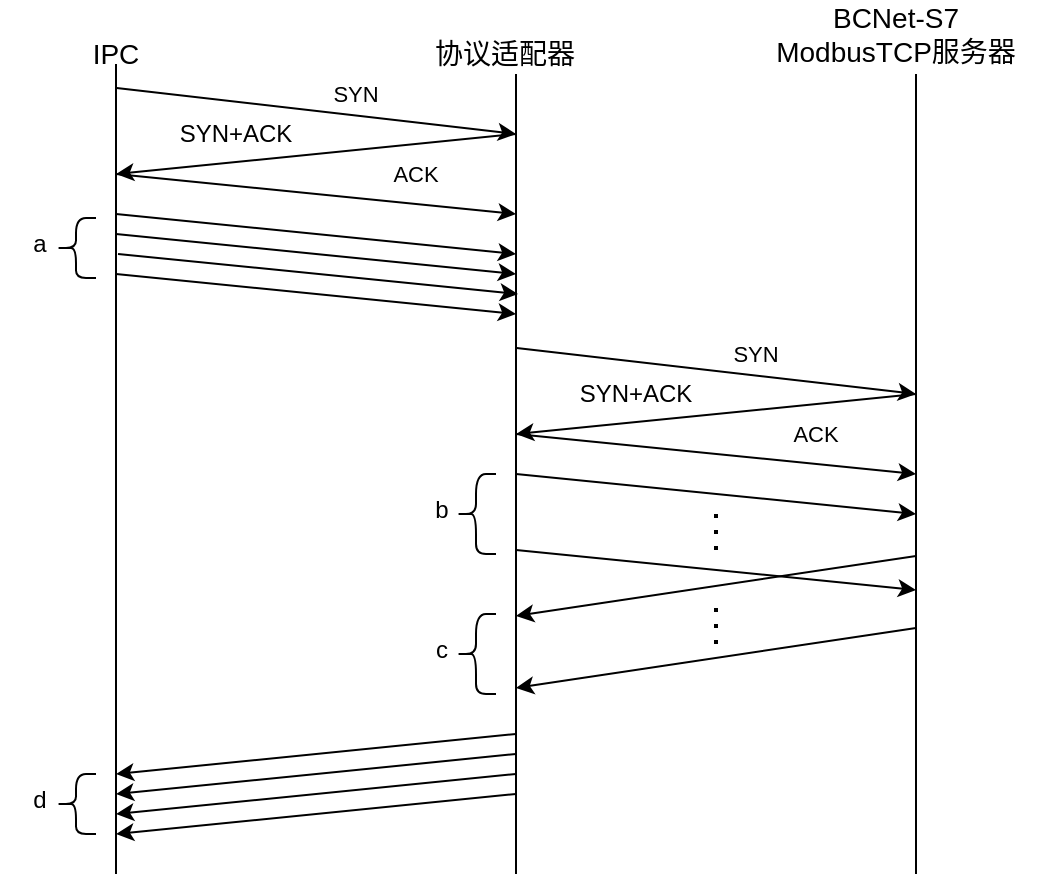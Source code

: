 <mxfile version="13.7.5" type="github">
  <diagram id="eSx7XWgmIoyMhonkdvl0" name="Page-1">
    <mxGraphModel dx="868" dy="460" grid="0" gridSize="10" guides="1" tooltips="1" connect="1" arrows="1" fold="1" page="1" pageScale="1" pageWidth="827" pageHeight="1169" math="0" shadow="0">
      <root>
        <mxCell id="0" />
        <mxCell id="1" parent="0" />
        <mxCell id="kUOEXizq6GxwFkYrcn9H-1" value="" style="endArrow=none;html=1;" parent="1" edge="1">
          <mxGeometry width="50" height="50" relative="1" as="geometry">
            <mxPoint x="400" y="640" as="sourcePoint" />
            <mxPoint x="400" y="240" as="targetPoint" />
          </mxGeometry>
        </mxCell>
        <mxCell id="kUOEXizq6GxwFkYrcn9H-2" value="" style="endArrow=none;html=1;" parent="1" edge="1">
          <mxGeometry width="50" height="50" relative="1" as="geometry">
            <mxPoint x="200" y="640" as="sourcePoint" />
            <mxPoint x="200" y="235" as="targetPoint" />
          </mxGeometry>
        </mxCell>
        <mxCell id="kUOEXizq6GxwFkYrcn9H-3" value="" style="endArrow=none;html=1;" parent="1" edge="1">
          <mxGeometry width="50" height="50" relative="1" as="geometry">
            <mxPoint x="600" y="640" as="sourcePoint" />
            <mxPoint x="600" y="240" as="targetPoint" />
          </mxGeometry>
        </mxCell>
        <mxCell id="kUOEXizq6GxwFkYrcn9H-5" value="" style="endArrow=classic;html=1;exitX=0.508;exitY=1.35;exitDx=0;exitDy=0;exitPerimeter=0;" parent="1" source="kUOEXizq6GxwFkYrcn9H-9" edge="1">
          <mxGeometry width="50" height="50" relative="1" as="geometry">
            <mxPoint x="260" y="330" as="sourcePoint" />
            <mxPoint x="400" y="270" as="targetPoint" />
          </mxGeometry>
        </mxCell>
        <mxCell id="kUOEXizq6GxwFkYrcn9H-6" value="" style="endArrow=classic;html=1;" parent="1" edge="1">
          <mxGeometry width="50" height="50" relative="1" as="geometry">
            <mxPoint x="400" y="270" as="sourcePoint" />
            <mxPoint x="200" y="290" as="targetPoint" />
          </mxGeometry>
        </mxCell>
        <mxCell id="kUOEXizq6GxwFkYrcn9H-7" value="" style="endArrow=classic;html=1;" parent="1" edge="1">
          <mxGeometry width="50" height="50" relative="1" as="geometry">
            <mxPoint x="200" y="290" as="sourcePoint" />
            <mxPoint x="400" y="310" as="targetPoint" />
          </mxGeometry>
        </mxCell>
        <mxCell id="kUOEXizq6GxwFkYrcn9H-9" value="&lt;font style=&quot;font-size: 14px&quot;&gt;IPC&lt;/font&gt;" style="text;html=1;strokeColor=none;fillColor=none;align=center;verticalAlign=middle;whiteSpace=wrap;rounded=0;" parent="1" vertex="1">
          <mxGeometry x="180" y="220" width="40" height="20" as="geometry" />
        </mxCell>
        <mxCell id="kUOEXizq6GxwFkYrcn9H-10" value="&lt;font style=&quot;font-size: 14px&quot;&gt;协议适配器&lt;/font&gt;" style="text;html=1;strokeColor=none;fillColor=none;align=center;verticalAlign=middle;whiteSpace=wrap;rounded=0;" parent="1" vertex="1">
          <mxGeometry x="350" y="220" width="89" height="20" as="geometry" />
        </mxCell>
        <mxCell id="kUOEXizq6GxwFkYrcn9H-11" value="&lt;font style=&quot;font-size: 14px&quot;&gt;BCNet-S7&lt;br&gt;ModbusTCP服务器&lt;/font&gt;" style="text;html=1;strokeColor=none;fillColor=none;align=center;verticalAlign=middle;whiteSpace=wrap;rounded=0;" parent="1" vertex="1">
          <mxGeometry x="520" y="210" width="140" height="20" as="geometry" />
        </mxCell>
        <mxCell id="kUOEXizq6GxwFkYrcn9H-41" value="&lt;font style=&quot;font-size: 11px&quot;&gt;ACK&lt;br&gt;&lt;/font&gt;" style="text;html=1;strokeColor=none;fillColor=none;align=center;verticalAlign=middle;whiteSpace=wrap;rounded=0;" parent="1" vertex="1">
          <mxGeometry x="330" y="280" width="40" height="20" as="geometry" />
        </mxCell>
        <mxCell id="kUOEXizq6GxwFkYrcn9H-42" value="SYN+ACK" style="text;html=1;strokeColor=none;fillColor=none;align=center;verticalAlign=middle;whiteSpace=wrap;rounded=0;" parent="1" vertex="1">
          <mxGeometry x="240" y="260" width="40" height="20" as="geometry" />
        </mxCell>
        <mxCell id="kUOEXizq6GxwFkYrcn9H-44" value="&lt;font style=&quot;font-size: 11px&quot;&gt;SYN&lt;/font&gt;" style="text;html=1;strokeColor=none;fillColor=none;align=center;verticalAlign=middle;whiteSpace=wrap;rounded=0;" parent="1" vertex="1">
          <mxGeometry x="300" y="240" width="40" height="20" as="geometry" />
        </mxCell>
        <mxCell id="kUOEXizq6GxwFkYrcn9H-53" value="" style="endArrow=classic;html=1;exitX=0.508;exitY=1.35;exitDx=0;exitDy=0;exitPerimeter=0;" parent="1" edge="1">
          <mxGeometry width="50" height="50" relative="1" as="geometry">
            <mxPoint x="400.32" y="377" as="sourcePoint" />
            <mxPoint x="600" y="400" as="targetPoint" />
          </mxGeometry>
        </mxCell>
        <mxCell id="kUOEXizq6GxwFkYrcn9H-54" value="" style="endArrow=classic;html=1;" parent="1" edge="1">
          <mxGeometry width="50" height="50" relative="1" as="geometry">
            <mxPoint x="600" y="400" as="sourcePoint" />
            <mxPoint x="400" y="420" as="targetPoint" />
          </mxGeometry>
        </mxCell>
        <mxCell id="kUOEXizq6GxwFkYrcn9H-55" value="" style="endArrow=classic;html=1;" parent="1" edge="1">
          <mxGeometry width="50" height="50" relative="1" as="geometry">
            <mxPoint x="400" y="420" as="sourcePoint" />
            <mxPoint x="600" y="440" as="targetPoint" />
          </mxGeometry>
        </mxCell>
        <mxCell id="kUOEXizq6GxwFkYrcn9H-56" value="&lt;font style=&quot;font-size: 11px&quot;&gt;ACK&lt;br&gt;&lt;/font&gt;" style="text;html=1;strokeColor=none;fillColor=none;align=center;verticalAlign=middle;whiteSpace=wrap;rounded=0;" parent="1" vertex="1">
          <mxGeometry x="530" y="410" width="40" height="20" as="geometry" />
        </mxCell>
        <mxCell id="kUOEXizq6GxwFkYrcn9H-57" value="SYN+ACK" style="text;html=1;strokeColor=none;fillColor=none;align=center;verticalAlign=middle;whiteSpace=wrap;rounded=0;" parent="1" vertex="1">
          <mxGeometry x="440" y="390" width="40" height="20" as="geometry" />
        </mxCell>
        <mxCell id="kUOEXizq6GxwFkYrcn9H-58" value="&lt;font style=&quot;font-size: 11px&quot;&gt;SYN&lt;/font&gt;" style="text;html=1;strokeColor=none;fillColor=none;align=center;verticalAlign=middle;whiteSpace=wrap;rounded=0;" parent="1" vertex="1">
          <mxGeometry x="500" y="370" width="40" height="20" as="geometry" />
        </mxCell>
        <mxCell id="kUOEXizq6GxwFkYrcn9H-59" value="" style="endArrow=classic;html=1;" parent="1" edge="1">
          <mxGeometry width="50" height="50" relative="1" as="geometry">
            <mxPoint x="200" y="310" as="sourcePoint" />
            <mxPoint x="400" y="330" as="targetPoint" />
          </mxGeometry>
        </mxCell>
        <mxCell id="kUOEXizq6GxwFkYrcn9H-60" value="" style="endArrow=classic;html=1;" parent="1" edge="1">
          <mxGeometry width="50" height="50" relative="1" as="geometry">
            <mxPoint x="201" y="330" as="sourcePoint" />
            <mxPoint x="401" y="350" as="targetPoint" />
          </mxGeometry>
        </mxCell>
        <mxCell id="kUOEXizq6GxwFkYrcn9H-61" value="" style="endArrow=classic;html=1;" parent="1" edge="1">
          <mxGeometry width="50" height="50" relative="1" as="geometry">
            <mxPoint x="200" y="320" as="sourcePoint" />
            <mxPoint x="400" y="340" as="targetPoint" />
          </mxGeometry>
        </mxCell>
        <mxCell id="kUOEXizq6GxwFkYrcn9H-62" value="" style="endArrow=classic;html=1;" parent="1" edge="1">
          <mxGeometry width="50" height="50" relative="1" as="geometry">
            <mxPoint x="200" y="340" as="sourcePoint" />
            <mxPoint x="400" y="360" as="targetPoint" />
          </mxGeometry>
        </mxCell>
        <mxCell id="oFS8tWbq4dVDUAHExMwH-1" value="" style="endArrow=classic;html=1;" edge="1" parent="1">
          <mxGeometry width="50" height="50" relative="1" as="geometry">
            <mxPoint x="400" y="440" as="sourcePoint" />
            <mxPoint x="600" y="460" as="targetPoint" />
          </mxGeometry>
        </mxCell>
        <mxCell id="oFS8tWbq4dVDUAHExMwH-2" value="" style="endArrow=classic;html=1;" edge="1" parent="1">
          <mxGeometry width="50" height="50" relative="1" as="geometry">
            <mxPoint x="400" y="478" as="sourcePoint" />
            <mxPoint x="600" y="498" as="targetPoint" />
          </mxGeometry>
        </mxCell>
        <mxCell id="oFS8tWbq4dVDUAHExMwH-3" value="" style="endArrow=classic;html=1;" edge="1" parent="1">
          <mxGeometry width="50" height="50" relative="1" as="geometry">
            <mxPoint x="600" y="481" as="sourcePoint" />
            <mxPoint x="400" y="511" as="targetPoint" />
          </mxGeometry>
        </mxCell>
        <mxCell id="oFS8tWbq4dVDUAHExMwH-4" value="" style="endArrow=classic;html=1;" edge="1" parent="1">
          <mxGeometry width="50" height="50" relative="1" as="geometry">
            <mxPoint x="600" y="517" as="sourcePoint" />
            <mxPoint x="400" y="547" as="targetPoint" />
          </mxGeometry>
        </mxCell>
        <mxCell id="oFS8tWbq4dVDUAHExMwH-7" value="" style="shape=curlyBracket;whiteSpace=wrap;html=1;rounded=1;size=0.5;" vertex="1" parent="1">
          <mxGeometry x="170" y="312" width="20" height="30" as="geometry" />
        </mxCell>
        <mxCell id="oFS8tWbq4dVDUAHExMwH-8" value="&lt;font style=&quot;font-size: 12px&quot;&gt;a&lt;/font&gt;" style="text;html=1;strokeColor=none;fillColor=none;align=center;verticalAlign=middle;whiteSpace=wrap;rounded=0;" vertex="1" parent="1">
          <mxGeometry x="142" y="315" width="40" height="20" as="geometry" />
        </mxCell>
        <mxCell id="oFS8tWbq4dVDUAHExMwH-9" value="" style="shape=curlyBracket;whiteSpace=wrap;html=1;rounded=1;size=0.5;" vertex="1" parent="1">
          <mxGeometry x="370" y="440" width="20" height="40" as="geometry" />
        </mxCell>
        <mxCell id="oFS8tWbq4dVDUAHExMwH-11" value="" style="endArrow=none;dashed=1;html=1;dashPattern=1 3;strokeWidth=2;" edge="1" parent="1">
          <mxGeometry width="50" height="50" relative="1" as="geometry">
            <mxPoint x="500" y="478" as="sourcePoint" />
            <mxPoint x="500" y="458" as="targetPoint" />
            <Array as="points">
              <mxPoint x="500" y="478" />
            </Array>
          </mxGeometry>
        </mxCell>
        <mxCell id="oFS8tWbq4dVDUAHExMwH-12" value="" style="endArrow=none;dashed=1;html=1;dashPattern=1 3;strokeWidth=2;" edge="1" parent="1">
          <mxGeometry width="50" height="50" relative="1" as="geometry">
            <mxPoint x="500" y="507" as="sourcePoint" />
            <mxPoint x="500" y="527" as="targetPoint" />
          </mxGeometry>
        </mxCell>
        <mxCell id="oFS8tWbq4dVDUAHExMwH-13" value="" style="endArrow=classic;html=1;" edge="1" parent="1">
          <mxGeometry width="50" height="50" relative="1" as="geometry">
            <mxPoint x="400" y="570" as="sourcePoint" />
            <mxPoint x="200" y="590" as="targetPoint" />
          </mxGeometry>
        </mxCell>
        <mxCell id="oFS8tWbq4dVDUAHExMwH-14" value="b" style="text;html=1;strokeColor=none;fillColor=none;align=center;verticalAlign=middle;whiteSpace=wrap;rounded=0;" vertex="1" parent="1">
          <mxGeometry x="343" y="448" width="40" height="20" as="geometry" />
        </mxCell>
        <mxCell id="oFS8tWbq4dVDUAHExMwH-15" value="" style="shape=curlyBracket;whiteSpace=wrap;html=1;rounded=1;size=0.5;" vertex="1" parent="1">
          <mxGeometry x="370" y="510" width="20" height="40" as="geometry" />
        </mxCell>
        <mxCell id="oFS8tWbq4dVDUAHExMwH-16" value="c" style="text;html=1;strokeColor=none;fillColor=none;align=center;verticalAlign=middle;whiteSpace=wrap;rounded=0;" vertex="1" parent="1">
          <mxGeometry x="343" y="518" width="40" height="20" as="geometry" />
        </mxCell>
        <mxCell id="oFS8tWbq4dVDUAHExMwH-18" value="" style="endArrow=classic;html=1;" edge="1" parent="1">
          <mxGeometry width="50" height="50" relative="1" as="geometry">
            <mxPoint x="400" y="580" as="sourcePoint" />
            <mxPoint x="200" y="600" as="targetPoint" />
          </mxGeometry>
        </mxCell>
        <mxCell id="oFS8tWbq4dVDUAHExMwH-19" value="" style="endArrow=classic;html=1;" edge="1" parent="1">
          <mxGeometry width="50" height="50" relative="1" as="geometry">
            <mxPoint x="400" y="590" as="sourcePoint" />
            <mxPoint x="200" y="610" as="targetPoint" />
          </mxGeometry>
        </mxCell>
        <mxCell id="oFS8tWbq4dVDUAHExMwH-20" value="" style="endArrow=classic;html=1;" edge="1" parent="1">
          <mxGeometry width="50" height="50" relative="1" as="geometry">
            <mxPoint x="400" y="600" as="sourcePoint" />
            <mxPoint x="200" y="620" as="targetPoint" />
          </mxGeometry>
        </mxCell>
        <mxCell id="oFS8tWbq4dVDUAHExMwH-21" value="" style="shape=curlyBracket;whiteSpace=wrap;html=1;rounded=1;size=0.5;" vertex="1" parent="1">
          <mxGeometry x="170" y="590" width="20" height="30" as="geometry" />
        </mxCell>
        <mxCell id="oFS8tWbq4dVDUAHExMwH-22" value="&lt;font style=&quot;font-size: 12px&quot;&gt;d&lt;/font&gt;" style="text;html=1;strokeColor=none;fillColor=none;align=center;verticalAlign=middle;whiteSpace=wrap;rounded=0;" vertex="1" parent="1">
          <mxGeometry x="142" y="593" width="40" height="20" as="geometry" />
        </mxCell>
      </root>
    </mxGraphModel>
  </diagram>
</mxfile>
